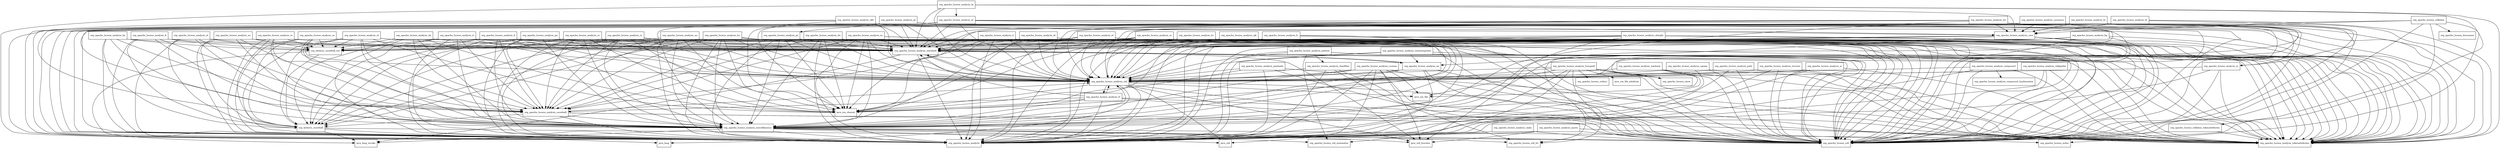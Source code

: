 digraph lucene_analyzers_common_8_2_0_package_dependencies {
  node [shape = box, fontsize=10.0];
  org_apache_lucene_analysis_ar -> org_apache_lucene_analysis;
  org_apache_lucene_analysis_ar -> org_apache_lucene_analysis_core;
  org_apache_lucene_analysis_ar -> org_apache_lucene_analysis_miscellaneous;
  org_apache_lucene_analysis_ar -> org_apache_lucene_analysis_standard;
  org_apache_lucene_analysis_ar -> org_apache_lucene_analysis_tokenattributes;
  org_apache_lucene_analysis_ar -> org_apache_lucene_analysis_util;
  org_apache_lucene_analysis_ar -> org_apache_lucene_util;
  org_apache_lucene_analysis_bg -> org_apache_lucene_analysis;
  org_apache_lucene_analysis_bg -> org_apache_lucene_analysis_miscellaneous;
  org_apache_lucene_analysis_bg -> org_apache_lucene_analysis_standard;
  org_apache_lucene_analysis_bg -> org_apache_lucene_analysis_tokenattributes;
  org_apache_lucene_analysis_bg -> org_apache_lucene_analysis_util;
  org_apache_lucene_analysis_bg -> org_apache_lucene_util;
  org_apache_lucene_analysis_bn -> org_apache_lucene_analysis;
  org_apache_lucene_analysis_bn -> org_apache_lucene_analysis_core;
  org_apache_lucene_analysis_bn -> org_apache_lucene_analysis_in;
  org_apache_lucene_analysis_bn -> org_apache_lucene_analysis_miscellaneous;
  org_apache_lucene_analysis_bn -> org_apache_lucene_analysis_standard;
  org_apache_lucene_analysis_bn -> org_apache_lucene_analysis_tokenattributes;
  org_apache_lucene_analysis_bn -> org_apache_lucene_analysis_util;
  org_apache_lucene_analysis_bn -> org_apache_lucene_util;
  org_apache_lucene_analysis_br -> java_nio_charset;
  org_apache_lucene_analysis_br -> org_apache_lucene_analysis;
  org_apache_lucene_analysis_br -> org_apache_lucene_analysis_miscellaneous;
  org_apache_lucene_analysis_br -> org_apache_lucene_analysis_standard;
  org_apache_lucene_analysis_br -> org_apache_lucene_analysis_tokenattributes;
  org_apache_lucene_analysis_br -> org_apache_lucene_analysis_util;
  org_apache_lucene_analysis_br -> org_apache_lucene_util;
  org_apache_lucene_analysis_ca -> org_apache_lucene_analysis;
  org_apache_lucene_analysis_ca -> org_apache_lucene_analysis_miscellaneous;
  org_apache_lucene_analysis_ca -> org_apache_lucene_analysis_snowball;
  org_apache_lucene_analysis_ca -> org_apache_lucene_analysis_standard;
  org_apache_lucene_analysis_ca -> org_apache_lucene_analysis_util;
  org_apache_lucene_analysis_ca -> org_tartarus_snowball;
  org_apache_lucene_analysis_ca -> org_tartarus_snowball_ext;
  org_apache_lucene_analysis_charfilter -> org_apache_lucene_analysis;
  org_apache_lucene_analysis_charfilter -> org_apache_lucene_analysis_util;
  org_apache_lucene_analysis_charfilter -> org_apache_lucene_util;
  org_apache_lucene_analysis_charfilter -> org_apache_lucene_util_fst;
  org_apache_lucene_analysis_cjk -> org_apache_lucene_analysis;
  org_apache_lucene_analysis_cjk -> org_apache_lucene_analysis_standard;
  org_apache_lucene_analysis_cjk -> org_apache_lucene_analysis_tokenattributes;
  org_apache_lucene_analysis_cjk -> org_apache_lucene_analysis_util;
  org_apache_lucene_analysis_cjk -> org_apache_lucene_util;
  org_apache_lucene_analysis_ckb -> java_nio_charset;
  org_apache_lucene_analysis_ckb -> org_apache_lucene_analysis;
  org_apache_lucene_analysis_ckb -> org_apache_lucene_analysis_core;
  org_apache_lucene_analysis_ckb -> org_apache_lucene_analysis_miscellaneous;
  org_apache_lucene_analysis_ckb -> org_apache_lucene_analysis_standard;
  org_apache_lucene_analysis_ckb -> org_apache_lucene_analysis_tokenattributes;
  org_apache_lucene_analysis_ckb -> org_apache_lucene_analysis_util;
  org_apache_lucene_analysis_ckb -> org_apache_lucene_util;
  org_apache_lucene_analysis_commongrams -> org_apache_lucene_analysis;
  org_apache_lucene_analysis_commongrams -> org_apache_lucene_analysis_en;
  org_apache_lucene_analysis_commongrams -> org_apache_lucene_analysis_tokenattributes;
  org_apache_lucene_analysis_commongrams -> org_apache_lucene_analysis_util;
  org_apache_lucene_analysis_commongrams -> org_apache_lucene_util;
  org_apache_lucene_analysis_compound -> org_apache_lucene_analysis;
  org_apache_lucene_analysis_compound -> org_apache_lucene_analysis_compound_hyphenation;
  org_apache_lucene_analysis_compound -> org_apache_lucene_analysis_tokenattributes;
  org_apache_lucene_analysis_compound -> org_apache_lucene_analysis_util;
  org_apache_lucene_analysis_compound -> org_apache_lucene_util;
  org_apache_lucene_analysis_core -> java_nio_file;
  org_apache_lucene_analysis_core -> org_apache_lucene_analysis;
  org_apache_lucene_analysis_core -> org_apache_lucene_analysis_en;
  org_apache_lucene_analysis_core -> org_apache_lucene_analysis_standard;
  org_apache_lucene_analysis_core -> org_apache_lucene_analysis_tokenattributes;
  org_apache_lucene_analysis_core -> org_apache_lucene_analysis_util;
  org_apache_lucene_analysis_core -> org_apache_lucene_util;
  org_apache_lucene_analysis_custom -> java_nio_file;
  org_apache_lucene_analysis_custom -> java_util;
  org_apache_lucene_analysis_custom -> java_util_function;
  org_apache_lucene_analysis_custom -> org_apache_lucene_analysis;
  org_apache_lucene_analysis_custom -> org_apache_lucene_analysis_miscellaneous;
  org_apache_lucene_analysis_custom -> org_apache_lucene_analysis_tokenattributes;
  org_apache_lucene_analysis_custom -> org_apache_lucene_analysis_util;
  org_apache_lucene_analysis_custom -> org_apache_lucene_util;
  org_apache_lucene_analysis_cz -> java_nio_charset;
  org_apache_lucene_analysis_cz -> org_apache_lucene_analysis;
  org_apache_lucene_analysis_cz -> org_apache_lucene_analysis_miscellaneous;
  org_apache_lucene_analysis_cz -> org_apache_lucene_analysis_standard;
  org_apache_lucene_analysis_cz -> org_apache_lucene_analysis_tokenattributes;
  org_apache_lucene_analysis_cz -> org_apache_lucene_analysis_util;
  org_apache_lucene_analysis_cz -> org_apache_lucene_util;
  org_apache_lucene_analysis_da -> java_nio_charset;
  org_apache_lucene_analysis_da -> org_apache_lucene_analysis;
  org_apache_lucene_analysis_da -> org_apache_lucene_analysis_miscellaneous;
  org_apache_lucene_analysis_da -> org_apache_lucene_analysis_snowball;
  org_apache_lucene_analysis_da -> org_apache_lucene_analysis_standard;
  org_apache_lucene_analysis_da -> org_apache_lucene_util;
  org_apache_lucene_analysis_da -> org_tartarus_snowball;
  org_apache_lucene_analysis_da -> org_tartarus_snowball_ext;
  org_apache_lucene_analysis_de -> java_nio_charset;
  org_apache_lucene_analysis_de -> org_apache_lucene_analysis;
  org_apache_lucene_analysis_de -> org_apache_lucene_analysis_miscellaneous;
  org_apache_lucene_analysis_de -> org_apache_lucene_analysis_snowball;
  org_apache_lucene_analysis_de -> org_apache_lucene_analysis_standard;
  org_apache_lucene_analysis_de -> org_apache_lucene_analysis_tokenattributes;
  org_apache_lucene_analysis_de -> org_apache_lucene_analysis_util;
  org_apache_lucene_analysis_de -> org_apache_lucene_util;
  org_apache_lucene_analysis_el -> org_apache_lucene_analysis;
  org_apache_lucene_analysis_el -> org_apache_lucene_analysis_standard;
  org_apache_lucene_analysis_el -> org_apache_lucene_analysis_tokenattributes;
  org_apache_lucene_analysis_el -> org_apache_lucene_analysis_util;
  org_apache_lucene_analysis_el -> org_apache_lucene_util;
  org_apache_lucene_analysis_en -> org_apache_lucene_analysis;
  org_apache_lucene_analysis_en -> org_apache_lucene_analysis_miscellaneous;
  org_apache_lucene_analysis_en -> org_apache_lucene_analysis_standard;
  org_apache_lucene_analysis_en -> org_apache_lucene_analysis_tokenattributes;
  org_apache_lucene_analysis_en -> org_apache_lucene_analysis_util;
  org_apache_lucene_analysis_en -> org_apache_lucene_util;
  org_apache_lucene_analysis_es -> java_nio_charset;
  org_apache_lucene_analysis_es -> org_apache_lucene_analysis;
  org_apache_lucene_analysis_es -> org_apache_lucene_analysis_miscellaneous;
  org_apache_lucene_analysis_es -> org_apache_lucene_analysis_snowball;
  org_apache_lucene_analysis_es -> org_apache_lucene_analysis_standard;
  org_apache_lucene_analysis_es -> org_apache_lucene_analysis_tokenattributes;
  org_apache_lucene_analysis_es -> org_apache_lucene_analysis_util;
  org_apache_lucene_analysis_es -> org_apache_lucene_util;
  org_apache_lucene_analysis_et -> org_apache_lucene_analysis;
  org_apache_lucene_analysis_et -> org_apache_lucene_analysis_miscellaneous;
  org_apache_lucene_analysis_et -> org_apache_lucene_analysis_snowball;
  org_apache_lucene_analysis_et -> org_apache_lucene_analysis_standard;
  org_apache_lucene_analysis_et -> org_tartarus_snowball;
  org_apache_lucene_analysis_et -> org_tartarus_snowball_ext;
  org_apache_lucene_analysis_eu -> org_apache_lucene_analysis;
  org_apache_lucene_analysis_eu -> org_apache_lucene_analysis_miscellaneous;
  org_apache_lucene_analysis_eu -> org_apache_lucene_analysis_snowball;
  org_apache_lucene_analysis_eu -> org_apache_lucene_analysis_standard;
  org_apache_lucene_analysis_eu -> org_tartarus_snowball;
  org_apache_lucene_analysis_eu -> org_tartarus_snowball_ext;
  org_apache_lucene_analysis_fa -> org_apache_lucene_analysis;
  org_apache_lucene_analysis_fa -> org_apache_lucene_analysis_ar;
  org_apache_lucene_analysis_fa -> org_apache_lucene_analysis_core;
  org_apache_lucene_analysis_fa -> org_apache_lucene_analysis_standard;
  org_apache_lucene_analysis_fa -> org_apache_lucene_analysis_tokenattributes;
  org_apache_lucene_analysis_fa -> org_apache_lucene_analysis_util;
  org_apache_lucene_analysis_fa -> org_apache_lucene_util;
  org_apache_lucene_analysis_fi -> java_nio_charset;
  org_apache_lucene_analysis_fi -> org_apache_lucene_analysis;
  org_apache_lucene_analysis_fi -> org_apache_lucene_analysis_miscellaneous;
  org_apache_lucene_analysis_fi -> org_apache_lucene_analysis_snowball;
  org_apache_lucene_analysis_fi -> org_apache_lucene_analysis_standard;
  org_apache_lucene_analysis_fi -> org_apache_lucene_analysis_tokenattributes;
  org_apache_lucene_analysis_fi -> org_apache_lucene_analysis_util;
  org_apache_lucene_analysis_fi -> org_apache_lucene_util;
  org_apache_lucene_analysis_fi -> org_tartarus_snowball;
  org_apache_lucene_analysis_fi -> org_tartarus_snowball_ext;
  org_apache_lucene_analysis_fr -> java_nio_charset;
  org_apache_lucene_analysis_fr -> org_apache_lucene_analysis;
  org_apache_lucene_analysis_fr -> org_apache_lucene_analysis_miscellaneous;
  org_apache_lucene_analysis_fr -> org_apache_lucene_analysis_snowball;
  org_apache_lucene_analysis_fr -> org_apache_lucene_analysis_standard;
  org_apache_lucene_analysis_fr -> org_apache_lucene_analysis_tokenattributes;
  org_apache_lucene_analysis_fr -> org_apache_lucene_analysis_util;
  org_apache_lucene_analysis_fr -> org_apache_lucene_util;
  org_apache_lucene_analysis_ga -> org_apache_lucene_analysis;
  org_apache_lucene_analysis_ga -> org_apache_lucene_analysis_miscellaneous;
  org_apache_lucene_analysis_ga -> org_apache_lucene_analysis_snowball;
  org_apache_lucene_analysis_ga -> org_apache_lucene_analysis_standard;
  org_apache_lucene_analysis_ga -> org_apache_lucene_analysis_tokenattributes;
  org_apache_lucene_analysis_ga -> org_apache_lucene_analysis_util;
  org_apache_lucene_analysis_ga -> org_apache_lucene_util;
  org_apache_lucene_analysis_ga -> org_tartarus_snowball;
  org_apache_lucene_analysis_ga -> org_tartarus_snowball_ext;
  org_apache_lucene_analysis_gl -> java_nio_charset;
  org_apache_lucene_analysis_gl -> org_apache_lucene_analysis;
  org_apache_lucene_analysis_gl -> org_apache_lucene_analysis_miscellaneous;
  org_apache_lucene_analysis_gl -> org_apache_lucene_analysis_pt;
  org_apache_lucene_analysis_gl -> org_apache_lucene_analysis_standard;
  org_apache_lucene_analysis_gl -> org_apache_lucene_analysis_tokenattributes;
  org_apache_lucene_analysis_gl -> org_apache_lucene_analysis_util;
  org_apache_lucene_analysis_gl -> org_apache_lucene_util;
  org_apache_lucene_analysis_hi -> org_apache_lucene_analysis;
  org_apache_lucene_analysis_hi -> org_apache_lucene_analysis_core;
  org_apache_lucene_analysis_hi -> org_apache_lucene_analysis_in;
  org_apache_lucene_analysis_hi -> org_apache_lucene_analysis_miscellaneous;
  org_apache_lucene_analysis_hi -> org_apache_lucene_analysis_standard;
  org_apache_lucene_analysis_hi -> org_apache_lucene_analysis_tokenattributes;
  org_apache_lucene_analysis_hi -> org_apache_lucene_analysis_util;
  org_apache_lucene_analysis_hi -> org_apache_lucene_util;
  org_apache_lucene_analysis_hu -> java_nio_charset;
  org_apache_lucene_analysis_hu -> org_apache_lucene_analysis;
  org_apache_lucene_analysis_hu -> org_apache_lucene_analysis_miscellaneous;
  org_apache_lucene_analysis_hu -> org_apache_lucene_analysis_snowball;
  org_apache_lucene_analysis_hu -> org_apache_lucene_analysis_standard;
  org_apache_lucene_analysis_hu -> org_apache_lucene_analysis_tokenattributes;
  org_apache_lucene_analysis_hu -> org_apache_lucene_analysis_util;
  org_apache_lucene_analysis_hu -> org_apache_lucene_util;
  org_apache_lucene_analysis_hu -> org_tartarus_snowball;
  org_apache_lucene_analysis_hu -> org_tartarus_snowball_ext;
  org_apache_lucene_analysis_hunspell -> java_nio_charset;
  org_apache_lucene_analysis_hunspell -> java_nio_file;
  org_apache_lucene_analysis_hunspell -> java_nio_file_attribute;
  org_apache_lucene_analysis_hunspell -> org_apache_lucene_analysis;
  org_apache_lucene_analysis_hunspell -> org_apache_lucene_analysis_tokenattributes;
  org_apache_lucene_analysis_hunspell -> org_apache_lucene_analysis_util;
  org_apache_lucene_analysis_hunspell -> org_apache_lucene_codecs;
  org_apache_lucene_analysis_hunspell -> org_apache_lucene_store;
  org_apache_lucene_analysis_hunspell -> org_apache_lucene_util;
  org_apache_lucene_analysis_hunspell -> org_apache_lucene_util_automaton;
  org_apache_lucene_analysis_hunspell -> org_apache_lucene_util_fst;
  org_apache_lucene_analysis_hy -> org_apache_lucene_analysis;
  org_apache_lucene_analysis_hy -> org_apache_lucene_analysis_miscellaneous;
  org_apache_lucene_analysis_hy -> org_apache_lucene_analysis_snowball;
  org_apache_lucene_analysis_hy -> org_apache_lucene_analysis_standard;
  org_apache_lucene_analysis_hy -> org_tartarus_snowball;
  org_apache_lucene_analysis_hy -> org_tartarus_snowball_ext;
  org_apache_lucene_analysis_id -> org_apache_lucene_analysis;
  org_apache_lucene_analysis_id -> org_apache_lucene_analysis_miscellaneous;
  org_apache_lucene_analysis_id -> org_apache_lucene_analysis_standard;
  org_apache_lucene_analysis_id -> org_apache_lucene_analysis_tokenattributes;
  org_apache_lucene_analysis_id -> org_apache_lucene_analysis_util;
  org_apache_lucene_analysis_id -> org_apache_lucene_util;
  org_apache_lucene_analysis_in -> org_apache_lucene_analysis;
  org_apache_lucene_analysis_in -> org_apache_lucene_analysis_tokenattributes;
  org_apache_lucene_analysis_in -> org_apache_lucene_analysis_util;
  org_apache_lucene_analysis_in -> org_apache_lucene_util;
  org_apache_lucene_analysis_it -> java_nio_charset;
  org_apache_lucene_analysis_it -> org_apache_lucene_analysis;
  org_apache_lucene_analysis_it -> org_apache_lucene_analysis_miscellaneous;
  org_apache_lucene_analysis_it -> org_apache_lucene_analysis_snowball;
  org_apache_lucene_analysis_it -> org_apache_lucene_analysis_standard;
  org_apache_lucene_analysis_it -> org_apache_lucene_analysis_tokenattributes;
  org_apache_lucene_analysis_it -> org_apache_lucene_analysis_util;
  org_apache_lucene_analysis_it -> org_apache_lucene_util;
  org_apache_lucene_analysis_lt -> org_apache_lucene_analysis;
  org_apache_lucene_analysis_lt -> org_apache_lucene_analysis_miscellaneous;
  org_apache_lucene_analysis_lt -> org_apache_lucene_analysis_snowball;
  org_apache_lucene_analysis_lt -> org_apache_lucene_analysis_standard;
  org_apache_lucene_analysis_lt -> org_tartarus_snowball;
  org_apache_lucene_analysis_lt -> org_tartarus_snowball_ext;
  org_apache_lucene_analysis_lv -> java_nio_charset;
  org_apache_lucene_analysis_lv -> org_apache_lucene_analysis;
  org_apache_lucene_analysis_lv -> org_apache_lucene_analysis_miscellaneous;
  org_apache_lucene_analysis_lv -> org_apache_lucene_analysis_standard;
  org_apache_lucene_analysis_lv -> org_apache_lucene_analysis_tokenattributes;
  org_apache_lucene_analysis_lv -> org_apache_lucene_analysis_util;
  org_apache_lucene_analysis_lv -> org_apache_lucene_util;
  org_apache_lucene_analysis_minhash -> org_apache_lucene_analysis;
  org_apache_lucene_analysis_minhash -> org_apache_lucene_analysis_tokenattributes;
  org_apache_lucene_analysis_minhash -> org_apache_lucene_analysis_util;
  org_apache_lucene_analysis_minhash -> org_apache_lucene_util;
  org_apache_lucene_analysis_miscellaneous -> java_lang_invoke;
  org_apache_lucene_analysis_miscellaneous -> java_util;
  org_apache_lucene_analysis_miscellaneous -> java_util_function;
  org_apache_lucene_analysis_miscellaneous -> org_apache_lucene_analysis;
  org_apache_lucene_analysis_miscellaneous -> org_apache_lucene_analysis_tokenattributes;
  org_apache_lucene_analysis_miscellaneous -> org_apache_lucene_analysis_util;
  org_apache_lucene_analysis_miscellaneous -> org_apache_lucene_util;
  org_apache_lucene_analysis_miscellaneous -> org_apache_lucene_util_automaton;
  org_apache_lucene_analysis_miscellaneous -> org_apache_lucene_util_fst;
  org_apache_lucene_analysis_ngram -> org_apache_lucene_analysis;
  org_apache_lucene_analysis_ngram -> org_apache_lucene_analysis_tokenattributes;
  org_apache_lucene_analysis_ngram -> org_apache_lucene_analysis_util;
  org_apache_lucene_analysis_ngram -> org_apache_lucene_util;
  org_apache_lucene_analysis_nl -> java_nio_charset;
  org_apache_lucene_analysis_nl -> org_apache_lucene_analysis;
  org_apache_lucene_analysis_nl -> org_apache_lucene_analysis_miscellaneous;
  org_apache_lucene_analysis_nl -> org_apache_lucene_analysis_snowball;
  org_apache_lucene_analysis_nl -> org_apache_lucene_analysis_standard;
  org_apache_lucene_analysis_nl -> org_apache_lucene_util;
  org_apache_lucene_analysis_nl -> org_tartarus_snowball;
  org_apache_lucene_analysis_nl -> org_tartarus_snowball_ext;
  org_apache_lucene_analysis_no -> java_nio_charset;
  org_apache_lucene_analysis_no -> org_apache_lucene_analysis;
  org_apache_lucene_analysis_no -> org_apache_lucene_analysis_miscellaneous;
  org_apache_lucene_analysis_no -> org_apache_lucene_analysis_snowball;
  org_apache_lucene_analysis_no -> org_apache_lucene_analysis_standard;
  org_apache_lucene_analysis_no -> org_apache_lucene_analysis_tokenattributes;
  org_apache_lucene_analysis_no -> org_apache_lucene_analysis_util;
  org_apache_lucene_analysis_no -> org_apache_lucene_util;
  org_apache_lucene_analysis_no -> org_tartarus_snowball;
  org_apache_lucene_analysis_no -> org_tartarus_snowball_ext;
  org_apache_lucene_analysis_path -> org_apache_lucene_analysis;
  org_apache_lucene_analysis_path -> org_apache_lucene_analysis_tokenattributes;
  org_apache_lucene_analysis_path -> org_apache_lucene_analysis_util;
  org_apache_lucene_analysis_path -> org_apache_lucene_util;
  org_apache_lucene_analysis_pattern -> org_apache_lucene_analysis;
  org_apache_lucene_analysis_pattern -> org_apache_lucene_analysis_charfilter;
  org_apache_lucene_analysis_pattern -> org_apache_lucene_analysis_tokenattributes;
  org_apache_lucene_analysis_pattern -> org_apache_lucene_analysis_util;
  org_apache_lucene_analysis_pattern -> org_apache_lucene_util;
  org_apache_lucene_analysis_pattern -> org_apache_lucene_util_automaton;
  org_apache_lucene_analysis_payloads -> java_nio_charset;
  org_apache_lucene_analysis_payloads -> org_apache_lucene_analysis;
  org_apache_lucene_analysis_payloads -> org_apache_lucene_analysis_tokenattributes;
  org_apache_lucene_analysis_payloads -> org_apache_lucene_analysis_util;
  org_apache_lucene_analysis_payloads -> org_apache_lucene_util;
  org_apache_lucene_analysis_pt -> java_nio_charset;
  org_apache_lucene_analysis_pt -> org_apache_lucene_analysis;
  org_apache_lucene_analysis_pt -> org_apache_lucene_analysis_miscellaneous;
  org_apache_lucene_analysis_pt -> org_apache_lucene_analysis_snowball;
  org_apache_lucene_analysis_pt -> org_apache_lucene_analysis_standard;
  org_apache_lucene_analysis_pt -> org_apache_lucene_analysis_tokenattributes;
  org_apache_lucene_analysis_pt -> org_apache_lucene_analysis_util;
  org_apache_lucene_analysis_pt -> org_apache_lucene_util;
  org_apache_lucene_analysis_query -> java_util_function;
  org_apache_lucene_analysis_query -> org_apache_lucene_analysis;
  org_apache_lucene_analysis_query -> org_apache_lucene_index;
  org_apache_lucene_analysis_query -> org_apache_lucene_util;
  org_apache_lucene_analysis_reverse -> org_apache_lucene_analysis;
  org_apache_lucene_analysis_reverse -> org_apache_lucene_analysis_tokenattributes;
  org_apache_lucene_analysis_reverse -> org_apache_lucene_analysis_util;
  org_apache_lucene_analysis_reverse -> org_apache_lucene_util;
  org_apache_lucene_analysis_ro -> org_apache_lucene_analysis;
  org_apache_lucene_analysis_ro -> org_apache_lucene_analysis_miscellaneous;
  org_apache_lucene_analysis_ro -> org_apache_lucene_analysis_snowball;
  org_apache_lucene_analysis_ro -> org_apache_lucene_analysis_standard;
  org_apache_lucene_analysis_ro -> org_tartarus_snowball;
  org_apache_lucene_analysis_ro -> org_tartarus_snowball_ext;
  org_apache_lucene_analysis_ru -> java_nio_charset;
  org_apache_lucene_analysis_ru -> org_apache_lucene_analysis;
  org_apache_lucene_analysis_ru -> org_apache_lucene_analysis_miscellaneous;
  org_apache_lucene_analysis_ru -> org_apache_lucene_analysis_snowball;
  org_apache_lucene_analysis_ru -> org_apache_lucene_analysis_standard;
  org_apache_lucene_analysis_ru -> org_apache_lucene_analysis_tokenattributes;
  org_apache_lucene_analysis_ru -> org_apache_lucene_analysis_util;
  org_apache_lucene_analysis_ru -> org_apache_lucene_util;
  org_apache_lucene_analysis_ru -> org_tartarus_snowball;
  org_apache_lucene_analysis_ru -> org_tartarus_snowball_ext;
  org_apache_lucene_analysis_shingle -> java_util_function;
  org_apache_lucene_analysis_shingle -> org_apache_lucene_analysis;
  org_apache_lucene_analysis_shingle -> org_apache_lucene_analysis_standard;
  org_apache_lucene_analysis_shingle -> org_apache_lucene_analysis_tokenattributes;
  org_apache_lucene_analysis_shingle -> org_apache_lucene_analysis_util;
  org_apache_lucene_analysis_shingle -> org_apache_lucene_util;
  org_apache_lucene_analysis_sinks -> org_apache_lucene_analysis;
  org_apache_lucene_analysis_sinks -> org_apache_lucene_util;
  org_apache_lucene_analysis_snowball -> org_apache_lucene_analysis;
  org_apache_lucene_analysis_snowball -> org_apache_lucene_analysis_miscellaneous;
  org_apache_lucene_analysis_snowball -> org_apache_lucene_analysis_tokenattributes;
  org_apache_lucene_analysis_snowball -> org_apache_lucene_analysis_util;
  org_apache_lucene_analysis_snowball -> org_apache_lucene_util;
  org_apache_lucene_analysis_snowball -> org_tartarus_snowball;
  org_apache_lucene_analysis_sr -> org_apache_lucene_analysis;
  org_apache_lucene_analysis_sr -> org_apache_lucene_analysis_tokenattributes;
  org_apache_lucene_analysis_sr -> org_apache_lucene_analysis_util;
  org_apache_lucene_analysis_sr -> org_apache_lucene_util;
  org_apache_lucene_analysis_standard -> java_lang_invoke;
  org_apache_lucene_analysis_standard -> java_util_function;
  org_apache_lucene_analysis_standard -> org_apache_lucene_analysis;
  org_apache_lucene_analysis_standard -> org_apache_lucene_analysis_en;
  org_apache_lucene_analysis_standard -> org_apache_lucene_analysis_tokenattributes;
  org_apache_lucene_analysis_standard -> org_apache_lucene_analysis_util;
  org_apache_lucene_analysis_standard -> org_apache_lucene_util;
  org_apache_lucene_analysis_sv -> java_nio_charset;
  org_apache_lucene_analysis_sv -> org_apache_lucene_analysis;
  org_apache_lucene_analysis_sv -> org_apache_lucene_analysis_miscellaneous;
  org_apache_lucene_analysis_sv -> org_apache_lucene_analysis_snowball;
  org_apache_lucene_analysis_sv -> org_apache_lucene_analysis_standard;
  org_apache_lucene_analysis_sv -> org_apache_lucene_analysis_tokenattributes;
  org_apache_lucene_analysis_sv -> org_apache_lucene_analysis_util;
  org_apache_lucene_analysis_sv -> org_apache_lucene_util;
  org_apache_lucene_analysis_sv -> org_tartarus_snowball;
  org_apache_lucene_analysis_sv -> org_tartarus_snowball_ext;
  org_apache_lucene_analysis_synonym -> java_nio_charset;
  org_apache_lucene_analysis_synonym -> org_apache_lucene_analysis;
  org_apache_lucene_analysis_synonym -> org_apache_lucene_analysis_core;
  org_apache_lucene_analysis_synonym -> org_apache_lucene_analysis_tokenattributes;
  org_apache_lucene_analysis_synonym -> org_apache_lucene_analysis_util;
  org_apache_lucene_analysis_synonym -> org_apache_lucene_store;
  org_apache_lucene_analysis_synonym -> org_apache_lucene_util;
  org_apache_lucene_analysis_synonym -> org_apache_lucene_util_fst;
  org_apache_lucene_analysis_th -> org_apache_lucene_analysis;
  org_apache_lucene_analysis_th -> org_apache_lucene_analysis_core;
  org_apache_lucene_analysis_th -> org_apache_lucene_analysis_tokenattributes;
  org_apache_lucene_analysis_th -> org_apache_lucene_analysis_util;
  org_apache_lucene_analysis_th -> org_apache_lucene_util;
  org_apache_lucene_analysis_tr -> org_apache_lucene_analysis;
  org_apache_lucene_analysis_tr -> org_apache_lucene_analysis_miscellaneous;
  org_apache_lucene_analysis_tr -> org_apache_lucene_analysis_snowball;
  org_apache_lucene_analysis_tr -> org_apache_lucene_analysis_standard;
  org_apache_lucene_analysis_tr -> org_apache_lucene_analysis_tokenattributes;
  org_apache_lucene_analysis_tr -> org_apache_lucene_analysis_util;
  org_apache_lucene_analysis_tr -> org_apache_lucene_util;
  org_apache_lucene_analysis_tr -> org_tartarus_snowball;
  org_apache_lucene_analysis_tr -> org_tartarus_snowball_ext;
  org_apache_lucene_analysis_util -> java_lang;
  org_apache_lucene_analysis_util -> java_nio_charset;
  org_apache_lucene_analysis_util -> java_nio_file;
  org_apache_lucene_analysis_util -> java_util;
  org_apache_lucene_analysis_util -> java_util_function;
  org_apache_lucene_analysis_util -> org_apache_lucene_analysis;
  org_apache_lucene_analysis_util -> org_apache_lucene_analysis_fr;
  org_apache_lucene_analysis_util -> org_apache_lucene_analysis_standard;
  org_apache_lucene_analysis_util -> org_apache_lucene_analysis_tokenattributes;
  org_apache_lucene_analysis_util -> org_apache_lucene_util;
  org_apache_lucene_analysis_wikipedia -> org_apache_lucene_analysis;
  org_apache_lucene_analysis_wikipedia -> org_apache_lucene_analysis_tokenattributes;
  org_apache_lucene_analysis_wikipedia -> org_apache_lucene_analysis_util;
  org_apache_lucene_analysis_wikipedia -> org_apache_lucene_util;
  org_apache_lucene_collation -> org_apache_lucene_analysis;
  org_apache_lucene_collation -> org_apache_lucene_analysis_core;
  org_apache_lucene_collation -> org_apache_lucene_collation_tokenattributes;
  org_apache_lucene_collation -> org_apache_lucene_document;
  org_apache_lucene_collation -> org_apache_lucene_index;
  org_apache_lucene_collation -> org_apache_lucene_util;
  org_apache_lucene_collation_tokenattributes -> org_apache_lucene_analysis_tokenattributes;
  org_apache_lucene_collation_tokenattributes -> org_apache_lucene_util;
  org_tartarus_snowball -> java_lang;
  org_tartarus_snowball -> java_lang_invoke;
  org_tartarus_snowball -> org_apache_lucene_util;
  org_tartarus_snowball_ext -> java_lang_invoke;
  org_tartarus_snowball_ext -> org_tartarus_snowball;
}

